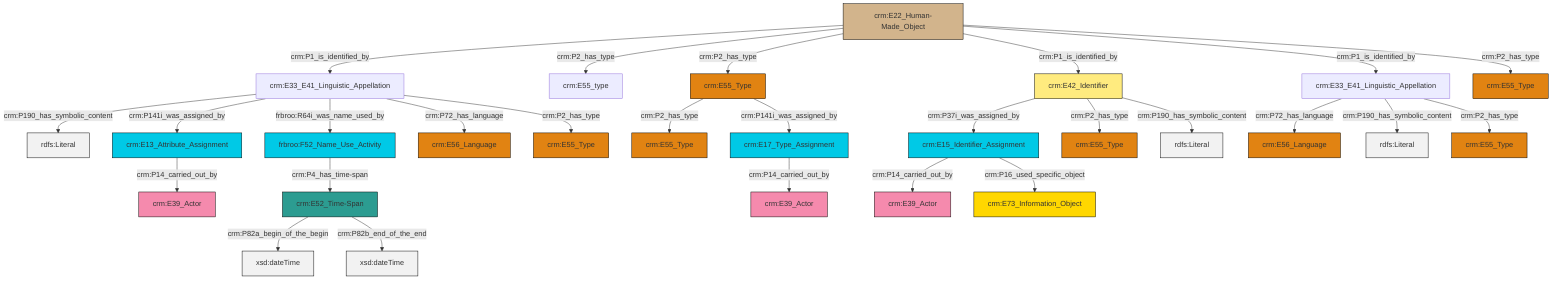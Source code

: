 graph TD
classDef Literal fill:#f2f2f2,stroke:#000000;
classDef CRM_Entity fill:#FFFFFF,stroke:#000000;
classDef Temporal_Entity fill:#00C9E6, stroke:#000000;
classDef Type fill:#E18312, stroke:#000000;
classDef Time-Span fill:#2C9C91, stroke:#000000;
classDef Appellation fill:#FFEB7F, stroke:#000000;
classDef Place fill:#008836, stroke:#000000;
classDef Persistent_Item fill:#B266B2, stroke:#000000;
classDef Conceptual_Object fill:#FFD700, stroke:#000000;
classDef Physical_Thing fill:#D2B48C, stroke:#000000;
classDef Actor fill:#f58aad, stroke:#000000;
classDef PC_Classes fill:#4ce600, stroke:#000000;
classDef Multi fill:#cccccc,stroke:#000000;

6["crm:E33_E41_Linguistic_Appellation"]:::Default -->|crm:P72_has_language| 7["crm:E56_Language"]:::Type
8["crm:E55_Type"]:::Type -->|crm:P2_has_type| 9["crm:E55_Type"]:::Type
2["crm:E22_Human-Made_Object"]:::Physical_Thing -->|crm:P1_is_identified_by| 12["crm:E33_E41_Linguistic_Appellation"]:::Default
2["crm:E22_Human-Made_Object"]:::Physical_Thing -->|crm:P2_has_type| 15["crm:E55_type"]:::Default
12["crm:E33_E41_Linguistic_Appellation"]:::Default -->|crm:P190_has_symbolic_content| 18[rdfs:Literal]:::Literal
19["crm:E15_Identifier_Assignment"]:::Temporal_Entity -->|crm:P14_carried_out_by| 16["crm:E39_Actor"]:::Actor
12["crm:E33_E41_Linguistic_Appellation"]:::Default -->|crm:P141i_was_assigned_by| 4["crm:E13_Attribute_Assignment"]:::Temporal_Entity
27["crm:E42_Identifier"]:::Appellation -->|crm:P37i_was_assigned_by| 19["crm:E15_Identifier_Assignment"]:::Temporal_Entity
23["crm:E52_Time-Span"]:::Time-Span -->|crm:P82a_begin_of_the_begin| 28[xsd:dateTime]:::Literal
12["crm:E33_E41_Linguistic_Appellation"]:::Default -->|frbroo:R64i_was_name_used_by| 0["frbroo:F52_Name_Use_Activity"]:::Temporal_Entity
2["crm:E22_Human-Made_Object"]:::Physical_Thing -->|crm:P2_has_type| 8["crm:E55_Type"]:::Type
2["crm:E22_Human-Made_Object"]:::Physical_Thing -->|crm:P1_is_identified_by| 27["crm:E42_Identifier"]:::Appellation
19["crm:E15_Identifier_Assignment"]:::Temporal_Entity -->|crm:P16_used_specific_object| 35["crm:E73_Information_Object"]:::Conceptual_Object
6["crm:E33_E41_Linguistic_Appellation"]:::Default -->|crm:P190_has_symbolic_content| 39[rdfs:Literal]:::Literal
0["frbroo:F52_Name_Use_Activity"]:::Temporal_Entity -->|crm:P4_has_time-span| 23["crm:E52_Time-Span"]:::Time-Span
27["crm:E42_Identifier"]:::Appellation -->|crm:P2_has_type| 10["crm:E55_Type"]:::Type
23["crm:E52_Time-Span"]:::Time-Span -->|crm:P82b_end_of_the_end| 45[xsd:dateTime]:::Literal
12["crm:E33_E41_Linguistic_Appellation"]:::Default -->|crm:P72_has_language| 46["crm:E56_Language"]:::Type
27["crm:E42_Identifier"]:::Appellation -->|crm:P190_has_symbolic_content| 47[rdfs:Literal]:::Literal
8["crm:E55_Type"]:::Type -->|crm:P141i_was_assigned_by| 29["crm:E17_Type_Assignment"]:::Temporal_Entity
2["crm:E22_Human-Made_Object"]:::Physical_Thing -->|crm:P1_is_identified_by| 6["crm:E33_E41_Linguistic_Appellation"]:::Default
12["crm:E33_E41_Linguistic_Appellation"]:::Default -->|crm:P2_has_type| 41["crm:E55_Type"]:::Type
2["crm:E22_Human-Made_Object"]:::Physical_Thing -->|crm:P2_has_type| 25["crm:E55_Type"]:::Type
4["crm:E13_Attribute_Assignment"]:::Temporal_Entity -->|crm:P14_carried_out_by| 20["crm:E39_Actor"]:::Actor
29["crm:E17_Type_Assignment"]:::Temporal_Entity -->|crm:P14_carried_out_by| 37["crm:E39_Actor"]:::Actor
6["crm:E33_E41_Linguistic_Appellation"]:::Default -->|crm:P2_has_type| 32["crm:E55_Type"]:::Type